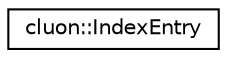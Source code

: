 digraph "Graphical Class Hierarchy"
{
 // LATEX_PDF_SIZE
  edge [fontname="Helvetica",fontsize="10",labelfontname="Helvetica",labelfontsize="10"];
  node [fontname="Helvetica",fontsize="10",shape=record];
  rankdir="LR";
  Node0 [label="cluon::IndexEntry",height=0.2,width=0.4,color="black", fillcolor="white", style="filled",URL="$classcluon_1_1IndexEntry.html",tooltip=" "];
}
